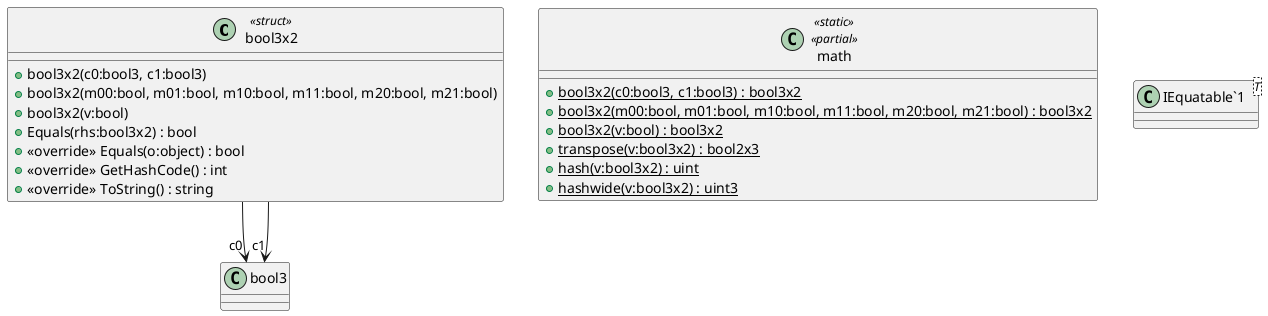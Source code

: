 @startuml
class bool3x2 <<struct>> {
    + bool3x2(c0:bool3, c1:bool3)
    + bool3x2(m00:bool, m01:bool, m10:bool, m11:bool, m20:bool, m21:bool)
    + bool3x2(v:bool)
    + Equals(rhs:bool3x2) : bool
    + <<override>> Equals(o:object) : bool
    + <<override>> GetHashCode() : int
    + <<override>> ToString() : string
}
class math <<static>> <<partial>> {
    + {static} bool3x2(c0:bool3, c1:bool3) : bool3x2
    + {static} bool3x2(m00:bool, m01:bool, m10:bool, m11:bool, m20:bool, m21:bool) : bool3x2
    + {static} bool3x2(v:bool) : bool3x2
    + {static} transpose(v:bool3x2) : bool2x3
    + {static} hash(v:bool3x2) : uint
    + {static} hashwide(v:bool3x2) : uint3
}
class "IEquatable`1"<T> {
}
bool3x2 --> "c0" bool3
bool3x2 --> "c1" bool3
@enduml
